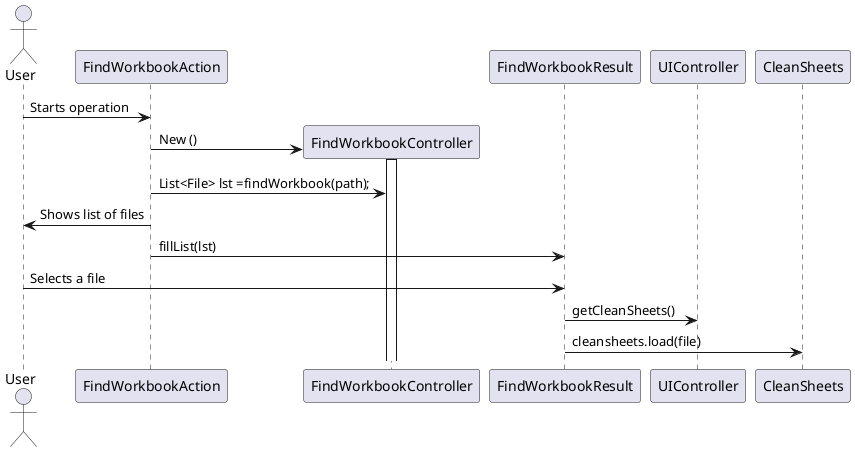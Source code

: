 @startuml doc-files/ipc_02.1_design.png

actor User
participant "FindWorkbookAction" as UI
participant "FindWorkbookController" as Control
participant "FindWorkbookResult" as res
participant "UIController" as UIControl
participant "CleanSheets" as Clean



User->UI: Starts operation
create Control
UI->Control: New ()

activate Control
deactivate Control
UI->Control: List<File> lst =findWorkbook(path);

UI->User: Shows list of files
UI->res: fillList(lst)
User->res: Selects a file
res->UIControl: getCleanSheets()
res->Clean:cleansheets.load(file)





@enduml
